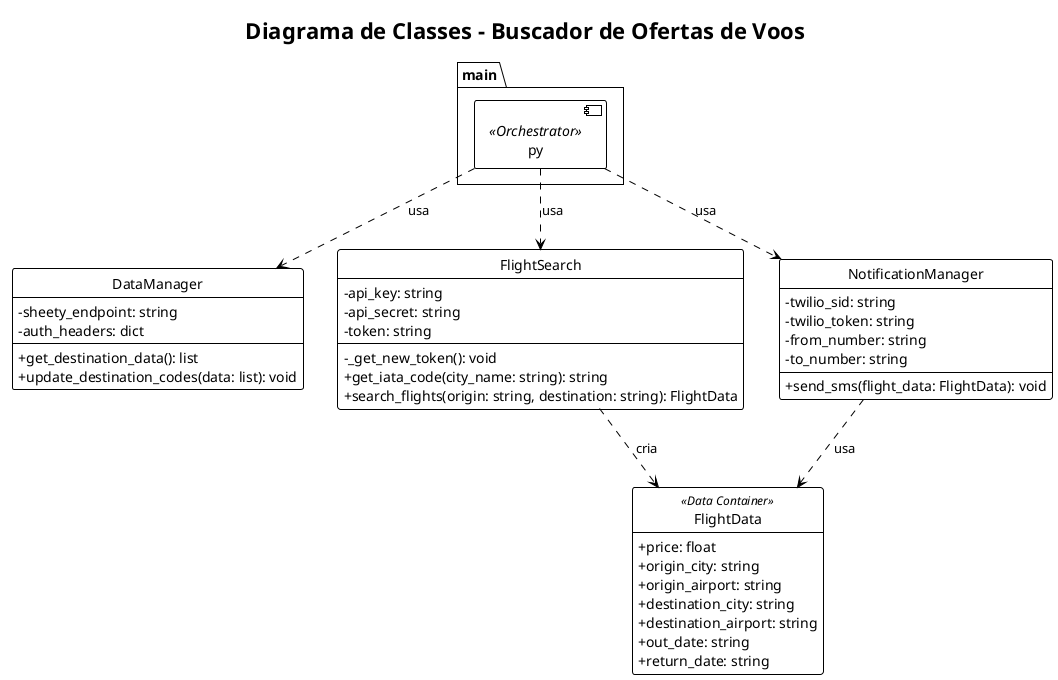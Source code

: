 @startuml diagram
!theme plain

title Diagrama de Classes - Buscador de Ofertas de Voos

hide empty members

skinparam classAttributeIconSize 0
skinparam style strictuml

component "main.py" <<Orchestrator>> {
}

class DataManager {
  - sheety_endpoint: string
  - auth_headers: dict
  + get_destination_data(): list
  + update_destination_codes(data: list): void
}

class FlightSearch {
  - api_key: string
  - api_secret: string
  - token: string
  --
  - _get_new_token(): void
  + get_iata_code(city_name: string): string
  + search_flights(origin: string, destination: string): FlightData
}

class "FlightData" <<Data Container>> {
  + price: float
  + origin_city: string
  + origin_airport: string
  + destination_city: string
  + destination_airport: string
  + out_date: string
  + return_date: string
}

class NotificationManager {
  - twilio_sid: string
  - twilio_token: string
  - from_number: string
  - to_number: string
  --
  + send_sms(flight_data: FlightData): void
}

main.py ..> DataManager : usa
main.py ..> FlightSearch : usa
main.py ..> NotificationManager : usa

FlightSearch ..> FlightData : cria

NotificationManager ..> FlightData : usa

@enduml